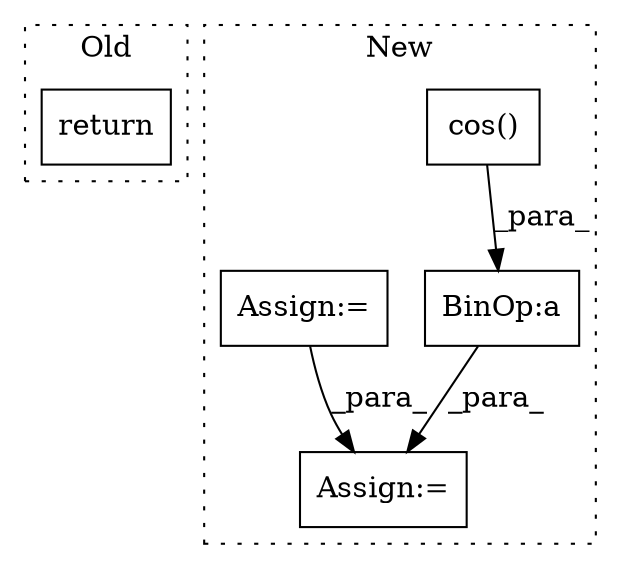 digraph G {
subgraph cluster0 {
1 [label="return" a="93" s="6456" l="7" shape="box"];
label = "Old";
style="dotted";
}
subgraph cluster1 {
2 [label="cos()" a="75" s="7171,7206" l="10,1" shape="box"];
3 [label="BinOp:a" a="82" s="7168" l="3" shape="box"];
4 [label="Assign:=" a="68" s="7226" l="3" shape="box"];
5 [label="Assign:=" a="68" s="6914" l="3" shape="box"];
label = "New";
style="dotted";
}
2 -> 3 [label="_para_"];
3 -> 4 [label="_para_"];
5 -> 4 [label="_para_"];
}